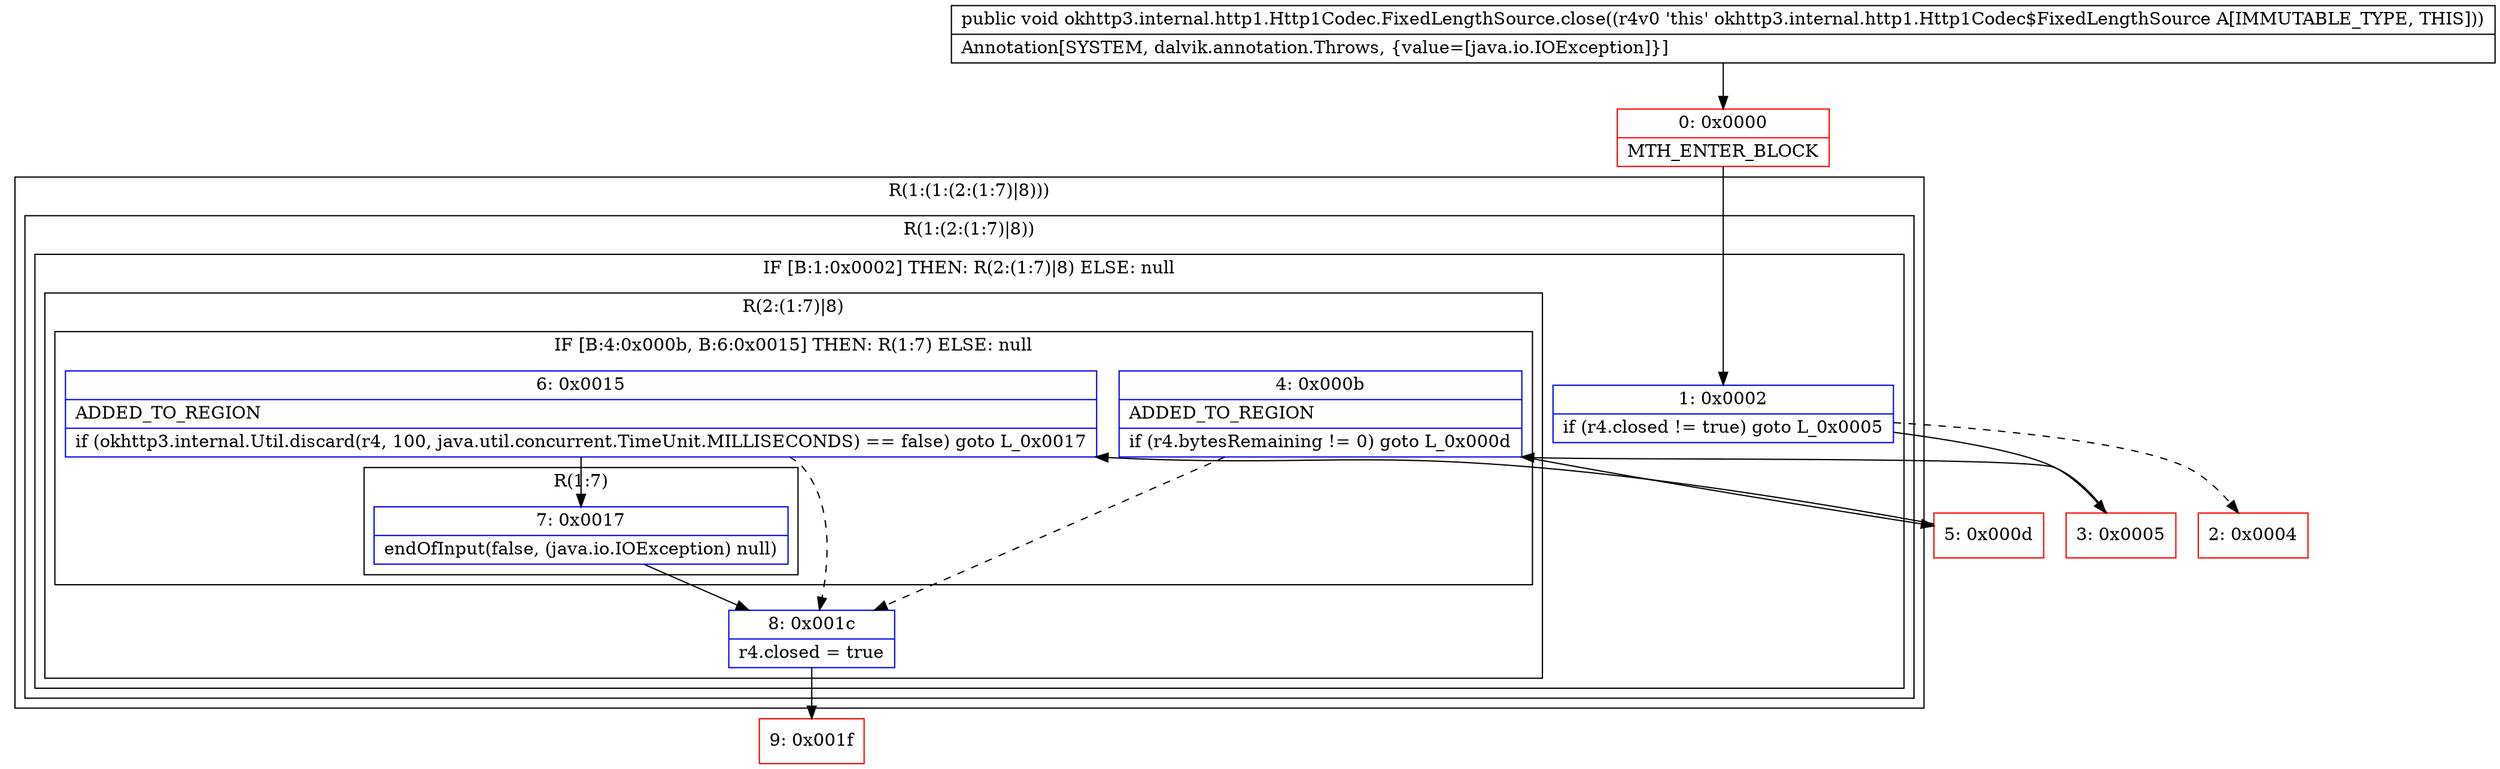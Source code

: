 digraph "CFG forokhttp3.internal.http1.Http1Codec.FixedLengthSource.close()V" {
subgraph cluster_Region_383749585 {
label = "R(1:(1:(2:(1:7)|8)))";
node [shape=record,color=blue];
subgraph cluster_Region_1971294803 {
label = "R(1:(2:(1:7)|8))";
node [shape=record,color=blue];
subgraph cluster_IfRegion_534258908 {
label = "IF [B:1:0x0002] THEN: R(2:(1:7)|8) ELSE: null";
node [shape=record,color=blue];
Node_1 [shape=record,label="{1\:\ 0x0002|if (r4.closed != true) goto L_0x0005\l}"];
subgraph cluster_Region_1916128553 {
label = "R(2:(1:7)|8)";
node [shape=record,color=blue];
subgraph cluster_IfRegion_409888699 {
label = "IF [B:4:0x000b, B:6:0x0015] THEN: R(1:7) ELSE: null";
node [shape=record,color=blue];
Node_4 [shape=record,label="{4\:\ 0x000b|ADDED_TO_REGION\l|if (r4.bytesRemaining != 0) goto L_0x000d\l}"];
Node_6 [shape=record,label="{6\:\ 0x0015|ADDED_TO_REGION\l|if (okhttp3.internal.Util.discard(r4, 100, java.util.concurrent.TimeUnit.MILLISECONDS) == false) goto L_0x0017\l}"];
subgraph cluster_Region_285901807 {
label = "R(1:7)";
node [shape=record,color=blue];
Node_7 [shape=record,label="{7\:\ 0x0017|endOfInput(false, (java.io.IOException) null)\l}"];
}
}
Node_8 [shape=record,label="{8\:\ 0x001c|r4.closed = true\l}"];
}
}
}
}
Node_0 [shape=record,color=red,label="{0\:\ 0x0000|MTH_ENTER_BLOCK\l}"];
Node_2 [shape=record,color=red,label="{2\:\ 0x0004}"];
Node_3 [shape=record,color=red,label="{3\:\ 0x0005}"];
Node_5 [shape=record,color=red,label="{5\:\ 0x000d}"];
Node_9 [shape=record,color=red,label="{9\:\ 0x001f}"];
MethodNode[shape=record,label="{public void okhttp3.internal.http1.Http1Codec.FixedLengthSource.close((r4v0 'this' okhttp3.internal.http1.Http1Codec$FixedLengthSource A[IMMUTABLE_TYPE, THIS]))  | Annotation[SYSTEM, dalvik.annotation.Throws, \{value=[java.io.IOException]\}]\l}"];
MethodNode -> Node_0;
Node_1 -> Node_2[style=dashed];
Node_1 -> Node_3;
Node_4 -> Node_5;
Node_4 -> Node_8[style=dashed];
Node_6 -> Node_7;
Node_6 -> Node_8[style=dashed];
Node_7 -> Node_8;
Node_8 -> Node_9;
Node_0 -> Node_1;
Node_3 -> Node_4;
Node_5 -> Node_6;
}

